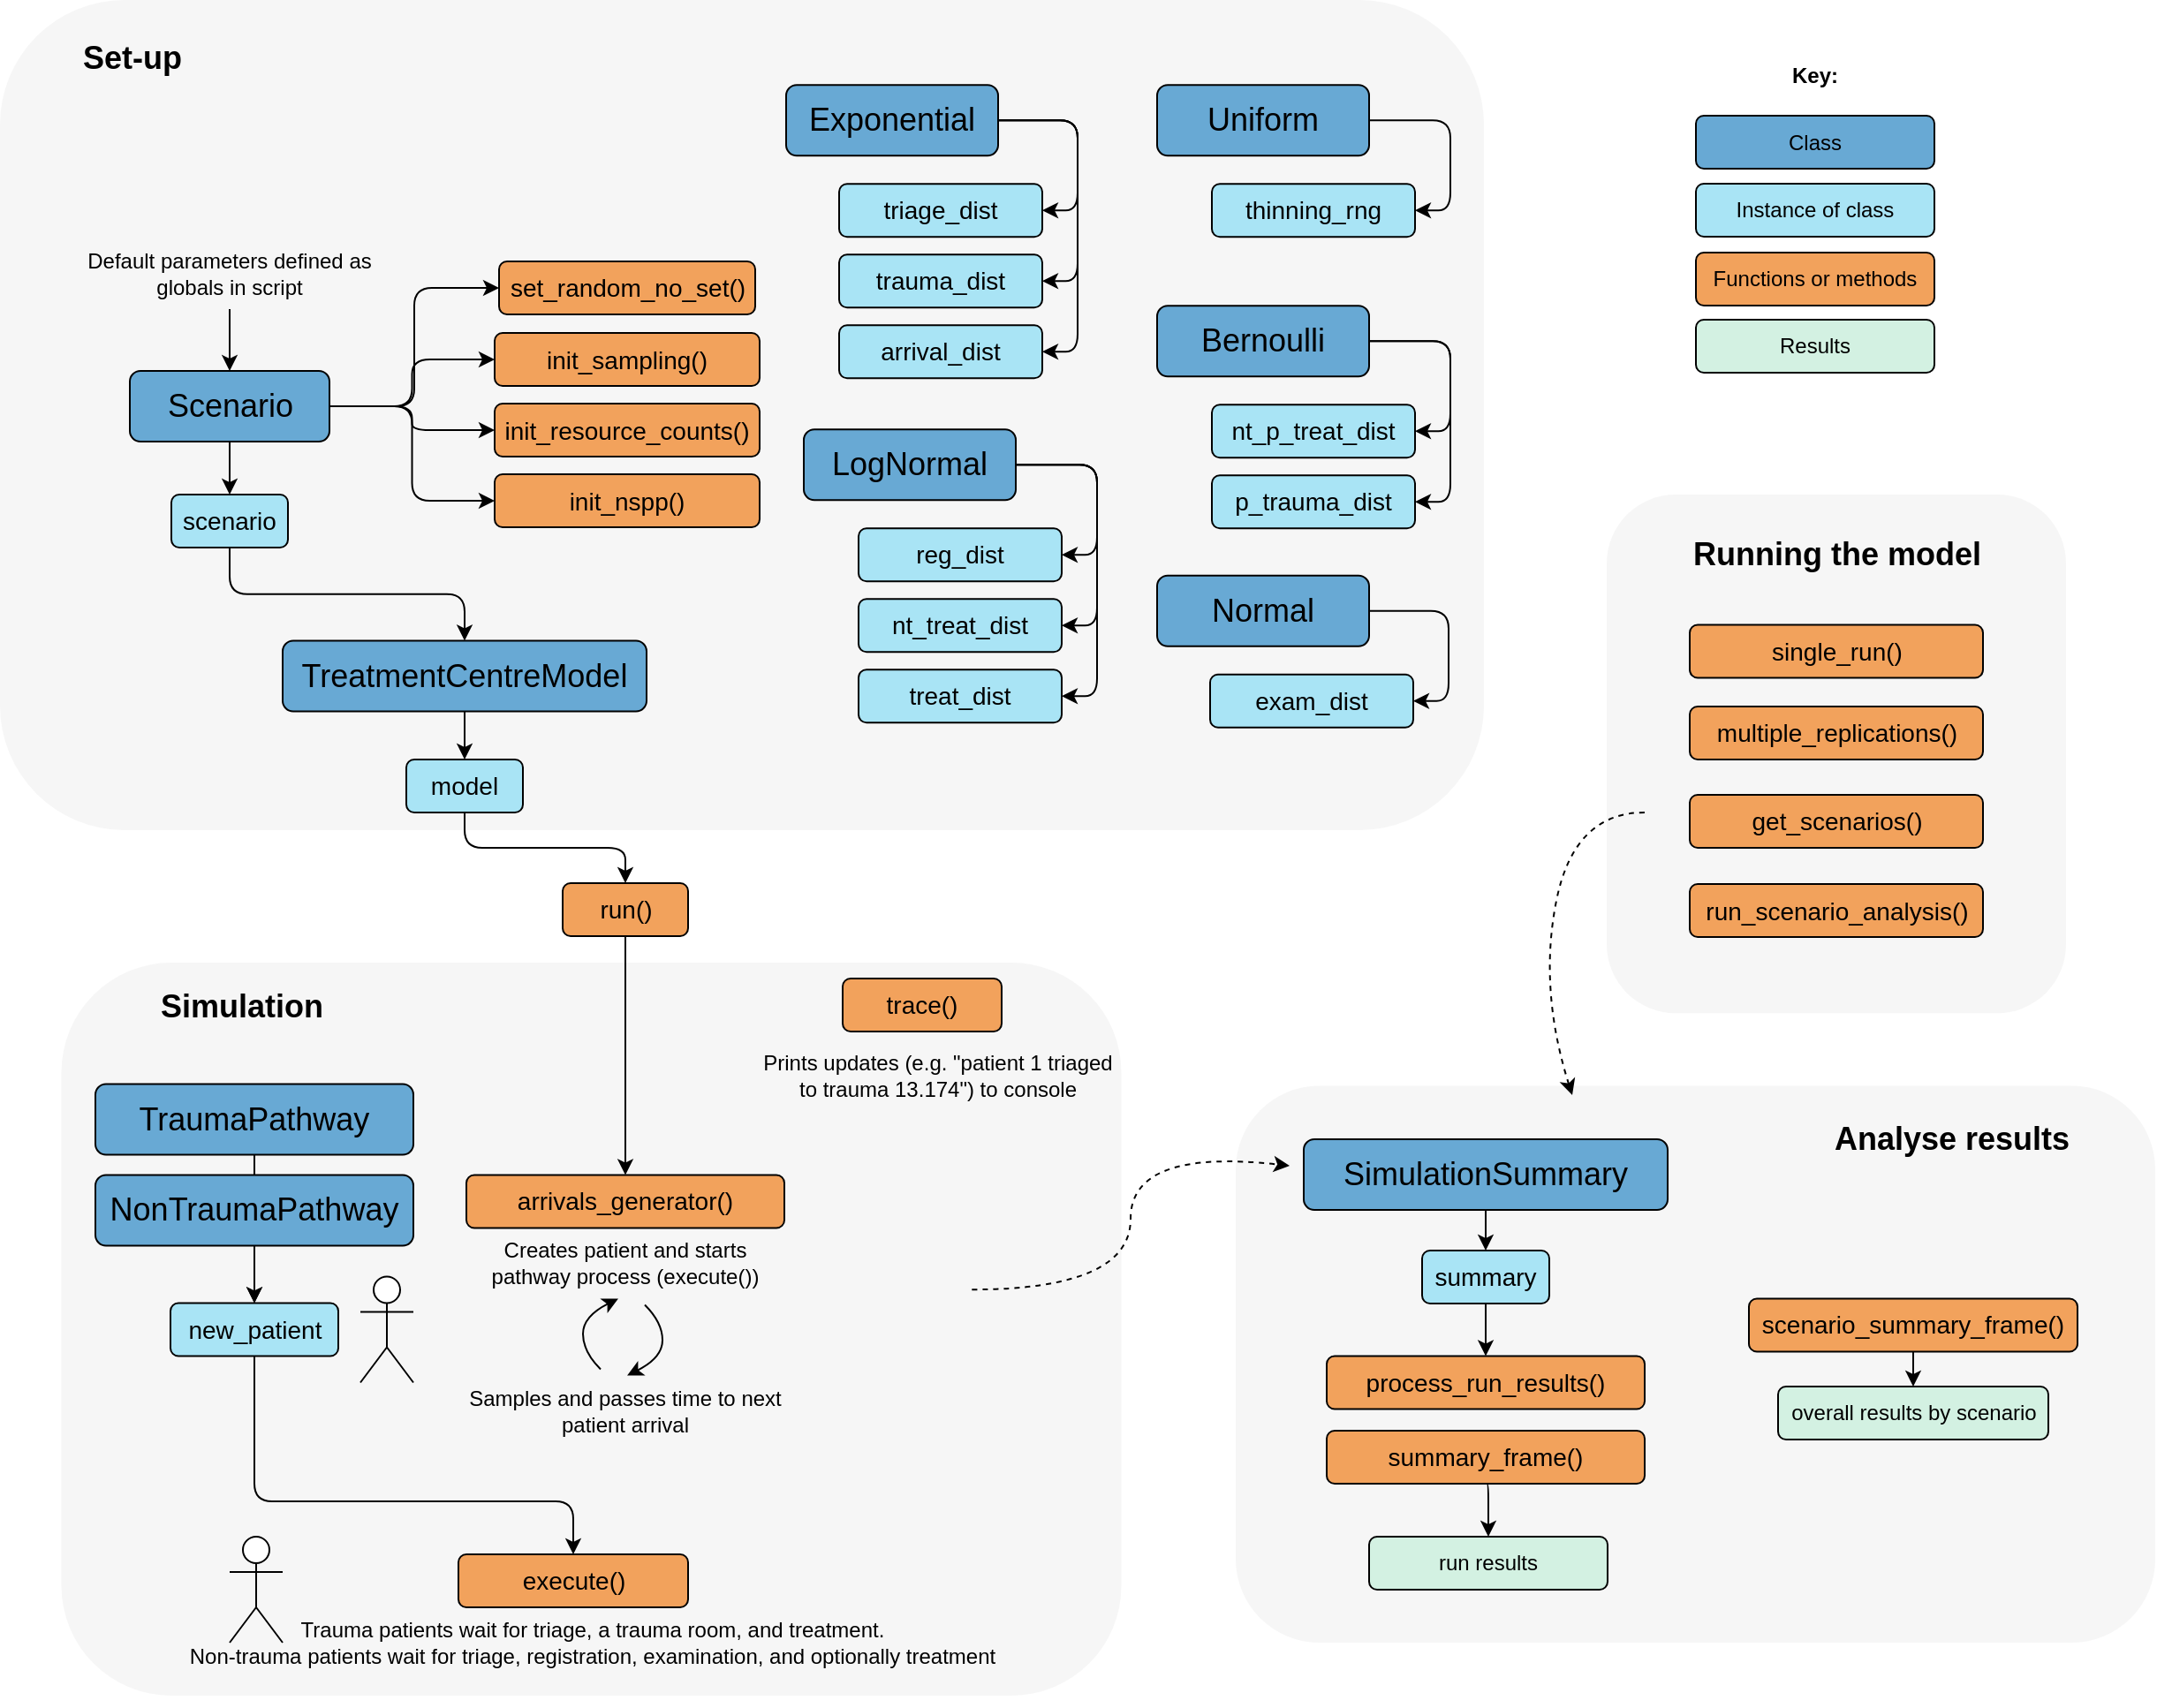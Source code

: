 <mxfile version="26.0.10">
  <diagram name="Page-1" id="ynTKS2v_TZv17swCPKiS">
    <mxGraphModel dx="1977" dy="2084" grid="1" gridSize="10" guides="1" tooltips="1" connect="1" arrows="1" fold="1" page="1" pageScale="1" pageWidth="827" pageHeight="1169" math="0" shadow="0">
      <root>
        <mxCell id="0" />
        <mxCell id="1" parent="0" />
        <mxCell id="YddtfjUMXEQ7EH6GwOLm-83" value="" style="rounded=1;whiteSpace=wrap;html=1;fillColor=#EEEEEE;strokeColor=none;opacity=50;" vertex="1" parent="1">
          <mxGeometry x="169.5" y="374.75" width="520.5" height="315.25" as="geometry" />
        </mxCell>
        <mxCell id="ltitkqDnKHNBnyyiyaz9-99" value="" style="rounded=1;whiteSpace=wrap;html=1;fillColor=#EEEEEE;strokeColor=none;opacity=50;" parent="1" vertex="1">
          <mxGeometry x="379.5" y="40" width="260" height="293.63" as="geometry" />
        </mxCell>
        <mxCell id="ltitkqDnKHNBnyyiyaz9-87" value="" style="rounded=1;whiteSpace=wrap;html=1;strokeColor=none;fillColor=#EEEEEE;fontStyle=1;opacity=50;" parent="1" vertex="1">
          <mxGeometry x="-495.25" y="305" width="600" height="415" as="geometry" />
        </mxCell>
        <mxCell id="ltitkqDnKHNBnyyiyaz9-67" value="" style="rounded=1;whiteSpace=wrap;html=1;strokeColor=none;fillColor=#EEEEEE;fontStyle=1;opacity=50;" parent="1" vertex="1">
          <mxGeometry x="-530" y="-240" width="840" height="470" as="geometry" />
        </mxCell>
        <mxCell id="ltitkqDnKHNBnyyiyaz9-64" style="edgeStyle=orthogonalEdgeStyle;rounded=1;orthogonalLoop=1;jettySize=auto;html=1;exitX=1;exitY=0.5;exitDx=0;exitDy=0;entryX=1;entryY=0.5;entryDx=0;entryDy=0;" parent="1" source="ltitkqDnKHNBnyyiyaz9-3" target="ltitkqDnKHNBnyyiyaz9-30" edge="1">
          <mxGeometry relative="1" as="geometry" />
        </mxCell>
        <mxCell id="ltitkqDnKHNBnyyiyaz9-65" style="edgeStyle=orthogonalEdgeStyle;rounded=1;orthogonalLoop=1;jettySize=auto;html=1;exitX=1;exitY=0.5;exitDx=0;exitDy=0;entryX=1;entryY=0.5;entryDx=0;entryDy=0;" parent="1" source="ltitkqDnKHNBnyyiyaz9-3" target="ltitkqDnKHNBnyyiyaz9-31" edge="1">
          <mxGeometry relative="1" as="geometry" />
        </mxCell>
        <mxCell id="YddtfjUMXEQ7EH6GwOLm-40" style="edgeStyle=orthogonalEdgeStyle;shape=connector;rounded=1;orthogonalLoop=1;jettySize=auto;html=1;exitX=1;exitY=0.5;exitDx=0;exitDy=0;entryX=1;entryY=0.5;entryDx=0;entryDy=0;strokeColor=default;align=center;verticalAlign=middle;fontFamily=Helvetica;fontSize=11;fontColor=default;labelBackgroundColor=default;endArrow=classic;" edge="1" parent="1" source="ltitkqDnKHNBnyyiyaz9-3" target="YddtfjUMXEQ7EH6GwOLm-39">
          <mxGeometry relative="1" as="geometry" />
        </mxCell>
        <mxCell id="ltitkqDnKHNBnyyiyaz9-3" value="&lt;font style=&quot;font-size: 18px;&quot;&gt;Exponential&lt;/font&gt;" style="rounded=1;whiteSpace=wrap;html=1;fillColor=#68A9D4;" parent="1" vertex="1">
          <mxGeometry x="-85" y="-191.87" width="120" height="40" as="geometry" />
        </mxCell>
        <mxCell id="YddtfjUMXEQ7EH6GwOLm-15" style="edgeStyle=orthogonalEdgeStyle;shape=connector;rounded=1;orthogonalLoop=1;jettySize=auto;html=1;exitX=0.5;exitY=1;exitDx=0;exitDy=0;entryX=0.5;entryY=0;entryDx=0;entryDy=0;strokeColor=default;align=center;verticalAlign=middle;fontFamily=Helvetica;fontSize=11;fontColor=default;labelBackgroundColor=default;endArrow=classic;" edge="1" parent="1" source="ltitkqDnKHNBnyyiyaz9-5" target="ltitkqDnKHNBnyyiyaz9-29">
          <mxGeometry relative="1" as="geometry" />
        </mxCell>
        <mxCell id="ltitkqDnKHNBnyyiyaz9-5" value="&lt;font style=&quot;font-size: 18px;&quot;&gt;TraumaPathway&lt;/font&gt;" style="rounded=1;whiteSpace=wrap;html=1;fillColor=#68A9D4;" parent="1" vertex="1">
          <mxGeometry x="-476" y="373.75" width="180" height="40" as="geometry" />
        </mxCell>
        <mxCell id="ltitkqDnKHNBnyyiyaz9-68" style="edgeStyle=orthogonalEdgeStyle;rounded=1;orthogonalLoop=1;jettySize=auto;html=1;exitX=0.5;exitY=1;exitDx=0;exitDy=0;entryX=0.5;entryY=0;entryDx=0;entryDy=0;" parent="1" source="ltitkqDnKHNBnyyiyaz9-8" target="ltitkqDnKHNBnyyiyaz9-9" edge="1">
          <mxGeometry relative="1" as="geometry">
            <mxPoint x="-400" y="227.5" as="targetPoint" />
          </mxGeometry>
        </mxCell>
        <mxCell id="ltitkqDnKHNBnyyiyaz9-8" value="&lt;font style=&quot;font-size: 14px;&quot;&gt;model&lt;/font&gt;" style="rounded=1;whiteSpace=wrap;html=1;fillColor=#A9E4F5;" parent="1" vertex="1">
          <mxGeometry x="-300" y="190" width="66" height="30" as="geometry" />
        </mxCell>
        <mxCell id="YddtfjUMXEQ7EH6GwOLm-35" style="edgeStyle=orthogonalEdgeStyle;shape=connector;rounded=1;orthogonalLoop=1;jettySize=auto;html=1;exitX=0.5;exitY=1;exitDx=0;exitDy=0;entryX=0.5;entryY=0;entryDx=0;entryDy=0;strokeColor=default;align=center;verticalAlign=middle;fontFamily=Helvetica;fontSize=11;fontColor=default;labelBackgroundColor=default;endArrow=classic;" edge="1" parent="1" source="ltitkqDnKHNBnyyiyaz9-9" target="ltitkqDnKHNBnyyiyaz9-10">
          <mxGeometry relative="1" as="geometry" />
        </mxCell>
        <mxCell id="ltitkqDnKHNBnyyiyaz9-9" value="&lt;font style=&quot;font-size: 14px;&quot;&gt;run()&lt;/font&gt;" style="rounded=1;whiteSpace=wrap;html=1;fillColor=#F2A25C;" parent="1" vertex="1">
          <mxGeometry x="-211.5" y="260" width="71" height="30" as="geometry" />
        </mxCell>
        <mxCell id="ltitkqDnKHNBnyyiyaz9-10" value="&lt;span style=&quot;font-size: 14px;&quot;&gt;arrivals_generator()&lt;/span&gt;" style="rounded=1;whiteSpace=wrap;html=1;fillColor=#F2A25C;" parent="1" vertex="1">
          <mxGeometry x="-266" y="425.25" width="180" height="30" as="geometry" />
        </mxCell>
        <mxCell id="ltitkqDnKHNBnyyiyaz9-12" value="Creates patient and starts pathway process (execute())" style="text;html=1;align=center;verticalAlign=middle;whiteSpace=wrap;rounded=1;" parent="1" vertex="1">
          <mxGeometry x="-266" y="455.25" width="180" height="40" as="geometry" />
        </mxCell>
        <mxCell id="ltitkqDnKHNBnyyiyaz9-13" value="&lt;span style=&quot;font-size: 14px;&quot;&gt;execute()&lt;/span&gt;" style="rounded=1;whiteSpace=wrap;html=1;fillColor=#F2A25C;" parent="1" vertex="1">
          <mxGeometry x="-270.5" y="640" width="130" height="30" as="geometry" />
        </mxCell>
        <mxCell id="ltitkqDnKHNBnyyiyaz9-14" value="Samples and passes time to next patient arrival" style="text;html=1;align=center;verticalAlign=middle;whiteSpace=wrap;rounded=1;" parent="1" vertex="1">
          <mxGeometry x="-266" y="538.75" width="180" height="40" as="geometry" />
        </mxCell>
        <mxCell id="ltitkqDnKHNBnyyiyaz9-17" value="" style="curved=1;endArrow=classic;html=1;rounded=1;" parent="1" edge="1">
          <mxGeometry width="50" height="50" relative="1" as="geometry">
            <mxPoint x="-190" y="535.25" as="sourcePoint" />
            <mxPoint x="-180" y="495.25" as="targetPoint" />
            <Array as="points">
              <mxPoint x="-200" y="525.25" />
              <mxPoint x="-200" y="505.25" />
            </Array>
          </mxGeometry>
        </mxCell>
        <mxCell id="ltitkqDnKHNBnyyiyaz9-18" value="&lt;div&gt;&lt;br&gt;&lt;/div&gt;&lt;div&gt;&lt;br&gt;&lt;/div&gt;" style="shape=umlActor;verticalLabelPosition=bottom;verticalAlign=top;html=1;outlineConnect=0;rounded=1;" parent="1" vertex="1">
          <mxGeometry x="-326" y="482.75" width="30" height="60" as="geometry" />
        </mxCell>
        <mxCell id="ltitkqDnKHNBnyyiyaz9-21" value="&lt;div&gt;&lt;br&gt;&lt;/div&gt;&lt;div&gt;&lt;br&gt;&lt;/div&gt;" style="shape=umlActor;verticalLabelPosition=bottom;verticalAlign=top;html=1;outlineConnect=0;rounded=1;" parent="1" vertex="1">
          <mxGeometry x="-400" y="630" width="30" height="60" as="geometry" />
        </mxCell>
        <mxCell id="ltitkqDnKHNBnyyiyaz9-22" value="&lt;div&gt;Trauma patients wait for triage, a trauma room, and treatment.&lt;/div&gt;Non-trauma patients wait for triage, registration, examination, and optionally treatment" style="text;html=1;align=center;verticalAlign=middle;whiteSpace=wrap;rounded=1;" parent="1" vertex="1">
          <mxGeometry x="-435.5" y="670" width="480.5" height="40" as="geometry" />
        </mxCell>
        <mxCell id="YddtfjUMXEQ7EH6GwOLm-19" style="edgeStyle=orthogonalEdgeStyle;shape=connector;rounded=1;orthogonalLoop=1;jettySize=auto;html=1;exitX=0.5;exitY=1;exitDx=0;exitDy=0;entryX=0.5;entryY=0;entryDx=0;entryDy=0;strokeColor=default;align=center;verticalAlign=middle;fontFamily=Helvetica;fontSize=11;fontColor=default;labelBackgroundColor=default;endArrow=classic;" edge="1" parent="1" source="ltitkqDnKHNBnyyiyaz9-29" target="ltitkqDnKHNBnyyiyaz9-13">
          <mxGeometry relative="1" as="geometry">
            <Array as="points">
              <mxPoint x="-386" y="610" />
              <mxPoint x="-205" y="610" />
            </Array>
          </mxGeometry>
        </mxCell>
        <mxCell id="ltitkqDnKHNBnyyiyaz9-29" value="&lt;font style=&quot;font-size: 14px;&quot;&gt;new_patient&lt;/font&gt;" style="rounded=1;whiteSpace=wrap;html=1;fillColor=#A9E4F5;" parent="1" vertex="1">
          <mxGeometry x="-433.5" y="497.75" width="95" height="30" as="geometry" />
        </mxCell>
        <mxCell id="ltitkqDnKHNBnyyiyaz9-30" value="&lt;font style=&quot;font-size: 14px;&quot;&gt;triage_dist&lt;/font&gt;" style="rounded=1;whiteSpace=wrap;html=1;fillColor=#A9E4F5;" parent="1" vertex="1">
          <mxGeometry x="-55" y="-135.87" width="115" height="30" as="geometry" />
        </mxCell>
        <mxCell id="ltitkqDnKHNBnyyiyaz9-31" value="&lt;font style=&quot;font-size: 14px;&quot;&gt;trauma_dist&lt;/font&gt;" style="rounded=1;whiteSpace=wrap;html=1;fillColor=#A9E4F5;" parent="1" vertex="1">
          <mxGeometry x="-55" y="-95.87" width="115" height="30" as="geometry" />
        </mxCell>
        <mxCell id="ltitkqDnKHNBnyyiyaz9-41" value="Key:" style="text;html=1;align=center;verticalAlign=middle;whiteSpace=wrap;rounded=1;fontStyle=1;" parent="1" vertex="1">
          <mxGeometry x="475" y="-210" width="45" height="25" as="geometry" />
        </mxCell>
        <mxCell id="ltitkqDnKHNBnyyiyaz9-42" value="Results" style="rounded=1;whiteSpace=wrap;html=1;fillColor=#D3F1E2;" parent="1" vertex="1">
          <mxGeometry x="430" y="-59" width="135" height="30" as="geometry" />
        </mxCell>
        <mxCell id="ltitkqDnKHNBnyyiyaz9-43" value="Functions or methods" style="rounded=1;whiteSpace=wrap;html=1;fillColor=#F2A25C;" parent="1" vertex="1">
          <mxGeometry x="430" y="-97" width="135" height="30" as="geometry" />
        </mxCell>
        <mxCell id="ltitkqDnKHNBnyyiyaz9-44" value="Instance of class" style="rounded=1;whiteSpace=wrap;html=1;fillColor=#A9E4F5;" parent="1" vertex="1">
          <mxGeometry x="430" y="-136" width="135" height="30" as="geometry" />
        </mxCell>
        <mxCell id="ltitkqDnKHNBnyyiyaz9-45" value="Class" style="rounded=1;whiteSpace=wrap;html=1;fillColor=#68A9D4;" parent="1" vertex="1">
          <mxGeometry x="430" y="-174.5" width="135" height="30" as="geometry" />
        </mxCell>
        <mxCell id="ltitkqDnKHNBnyyiyaz9-72" value="" style="curved=1;endArrow=classic;html=1;rounded=1;" parent="1" edge="1">
          <mxGeometry width="50" height="50" relative="1" as="geometry">
            <mxPoint x="-165" y="498.75" as="sourcePoint" />
            <mxPoint x="-175" y="538.75" as="targetPoint" />
            <Array as="points">
              <mxPoint x="-155" y="508.75" />
              <mxPoint x="-155" y="528.75" />
            </Array>
          </mxGeometry>
        </mxCell>
        <mxCell id="ltitkqDnKHNBnyyiyaz9-82" value="" style="curved=1;endArrow=classic;html=1;rounded=1;dashed=1;exitX=0.859;exitY=0.446;exitDx=0;exitDy=0;exitPerimeter=0;" parent="1" edge="1" source="ltitkqDnKHNBnyyiyaz9-87">
          <mxGeometry width="50" height="50" relative="1" as="geometry">
            <mxPoint x="225" y="482.75" as="sourcePoint" />
            <mxPoint x="200" y="420" as="targetPoint" />
            <Array as="points">
              <mxPoint x="110" y="490" />
              <mxPoint x="110" y="410" />
            </Array>
          </mxGeometry>
        </mxCell>
        <mxCell id="ltitkqDnKHNBnyyiyaz9-100" value="&lt;font style=&quot;font-size: 18px;&quot;&gt;Running the model&lt;/font&gt;" style="text;html=1;align=center;verticalAlign=middle;whiteSpace=wrap;rounded=1;fontStyle=1;" parent="1" vertex="1">
          <mxGeometry x="414.5" y="58.13" width="190" height="31" as="geometry" />
        </mxCell>
        <mxCell id="YddtfjUMXEQ7EH6GwOLm-66" style="edgeStyle=orthogonalEdgeStyle;shape=connector;rounded=1;orthogonalLoop=1;jettySize=auto;html=1;exitX=1;exitY=0.5;exitDx=0;exitDy=0;entryX=0;entryY=0.5;entryDx=0;entryDy=0;strokeColor=default;align=center;verticalAlign=middle;fontFamily=Helvetica;fontSize=11;fontColor=default;labelBackgroundColor=default;endArrow=classic;" edge="1" parent="1" source="vqxNZKrtE7Uk3ozEDKWz-3" target="YddtfjUMXEQ7EH6GwOLm-5">
          <mxGeometry relative="1" as="geometry" />
        </mxCell>
        <mxCell id="YddtfjUMXEQ7EH6GwOLm-67" style="edgeStyle=orthogonalEdgeStyle;shape=connector;rounded=1;orthogonalLoop=1;jettySize=auto;html=1;exitX=1;exitY=0.5;exitDx=0;exitDy=0;strokeColor=default;align=center;verticalAlign=middle;fontFamily=Helvetica;fontSize=11;fontColor=default;labelBackgroundColor=default;endArrow=classic;" edge="1" parent="1" source="vqxNZKrtE7Uk3ozEDKWz-3" target="YddtfjUMXEQ7EH6GwOLm-7">
          <mxGeometry relative="1" as="geometry" />
        </mxCell>
        <mxCell id="YddtfjUMXEQ7EH6GwOLm-68" style="edgeStyle=orthogonalEdgeStyle;shape=connector;rounded=1;orthogonalLoop=1;jettySize=auto;html=1;exitX=1;exitY=0.5;exitDx=0;exitDy=0;entryX=0;entryY=0.5;entryDx=0;entryDy=0;strokeColor=default;align=center;verticalAlign=middle;fontFamily=Helvetica;fontSize=11;fontColor=default;labelBackgroundColor=default;endArrow=classic;" edge="1" parent="1" source="vqxNZKrtE7Uk3ozEDKWz-3" target="YddtfjUMXEQ7EH6GwOLm-6">
          <mxGeometry relative="1" as="geometry" />
        </mxCell>
        <mxCell id="YddtfjUMXEQ7EH6GwOLm-69" style="edgeStyle=orthogonalEdgeStyle;shape=connector;rounded=1;orthogonalLoop=1;jettySize=auto;html=1;exitX=1;exitY=0.5;exitDx=0;exitDy=0;entryX=0;entryY=0.5;entryDx=0;entryDy=0;strokeColor=default;align=center;verticalAlign=middle;fontFamily=Helvetica;fontSize=11;fontColor=default;labelBackgroundColor=default;endArrow=classic;" edge="1" parent="1" source="vqxNZKrtE7Uk3ozEDKWz-3" target="YddtfjUMXEQ7EH6GwOLm-8">
          <mxGeometry relative="1" as="geometry" />
        </mxCell>
        <mxCell id="YddtfjUMXEQ7EH6GwOLm-75" style="edgeStyle=orthogonalEdgeStyle;shape=connector;rounded=1;orthogonalLoop=1;jettySize=auto;html=1;exitX=0.5;exitY=1;exitDx=0;exitDy=0;entryX=0.5;entryY=0;entryDx=0;entryDy=0;strokeColor=default;align=center;verticalAlign=middle;fontFamily=Helvetica;fontSize=11;fontColor=default;labelBackgroundColor=default;endArrow=classic;" edge="1" parent="1" source="vqxNZKrtE7Uk3ozEDKWz-3" target="YddtfjUMXEQ7EH6GwOLm-74">
          <mxGeometry relative="1" as="geometry" />
        </mxCell>
        <mxCell id="vqxNZKrtE7Uk3ozEDKWz-3" value="&lt;font style=&quot;font-size: 18px;&quot;&gt;Scenario&lt;/font&gt;" style="rounded=1;whiteSpace=wrap;html=1;fillColor=#68A9D4;" parent="1" vertex="1">
          <mxGeometry x="-456.5" y="-30" width="113" height="40" as="geometry" />
        </mxCell>
        <mxCell id="vqxNZKrtE7Uk3ozEDKWz-11" value="Prints updates&amp;nbsp;&lt;span style=&quot;background-color: transparent; color: light-dark(rgb(0, 0, 0), rgb(255, 255, 255));&quot;&gt;(e.g. &quot;patient 1 triaged to trauma 13.174&quot;) to console&lt;/span&gt;" style="text;html=1;align=center;verticalAlign=middle;whiteSpace=wrap;rounded=1;" parent="1" vertex="1">
          <mxGeometry x="-102.5" y="349" width="205.5" height="40" as="geometry" />
        </mxCell>
        <mxCell id="vqxNZKrtE7Uk3ozEDKWz-13" value="&lt;font style=&quot;font-size: 18px;&quot;&gt;Set-up&lt;/font&gt;" style="text;html=1;align=center;verticalAlign=middle;whiteSpace=wrap;rounded=1;fontStyle=1;" parent="1" vertex="1">
          <mxGeometry x="-500" y="-222.87" width="90" height="31" as="geometry" />
        </mxCell>
        <mxCell id="vqxNZKrtE7Uk3ozEDKWz-14" value="&lt;font style=&quot;font-size: 18px;&quot;&gt;Simulation&lt;/font&gt;" style="text;html=1;align=center;verticalAlign=middle;whiteSpace=wrap;rounded=1;fontStyle=1;" parent="1" vertex="1">
          <mxGeometry x="-448.5" y="314" width="110" height="31" as="geometry" />
        </mxCell>
        <mxCell id="YddtfjUMXEQ7EH6GwOLm-4" style="edgeStyle=orthogonalEdgeStyle;shape=connector;rounded=1;orthogonalLoop=1;jettySize=auto;html=1;exitX=0.5;exitY=1;exitDx=0;exitDy=0;strokeColor=default;align=center;verticalAlign=middle;fontFamily=Helvetica;fontSize=11;fontColor=default;labelBackgroundColor=default;endArrow=classic;" edge="1" parent="1" source="YddtfjUMXEQ7EH6GwOLm-1" target="vqxNZKrtE7Uk3ozEDKWz-3">
          <mxGeometry relative="1" as="geometry" />
        </mxCell>
        <mxCell id="YddtfjUMXEQ7EH6GwOLm-1" value="Default parameters defined as globals in script" style="text;html=1;align=center;verticalAlign=middle;whiteSpace=wrap;rounded=1;" vertex="1" parent="1">
          <mxGeometry x="-500" y="-105" width="200" height="40" as="geometry" />
        </mxCell>
        <mxCell id="YddtfjUMXEQ7EH6GwOLm-2" value="&lt;font style=&quot;font-size: 14px;&quot;&gt;trace()&lt;/font&gt;" style="rounded=1;whiteSpace=wrap;html=1;fillColor=#F2A25C;" vertex="1" parent="1">
          <mxGeometry x="-53" y="314" width="90" height="30" as="geometry" />
        </mxCell>
        <mxCell id="YddtfjUMXEQ7EH6GwOLm-5" value="&lt;span style=&quot;font-size: 14px;&quot;&gt;set_random_no_set()&lt;/span&gt;" style="rounded=1;whiteSpace=wrap;html=1;fillColor=#F2A25C;" vertex="1" parent="1">
          <mxGeometry x="-247.5" y="-92" width="145" height="30" as="geometry" />
        </mxCell>
        <mxCell id="YddtfjUMXEQ7EH6GwOLm-6" value="&lt;span style=&quot;font-size: 14px;&quot;&gt;init_resource_counts()&lt;/span&gt;" style="rounded=1;whiteSpace=wrap;html=1;fillColor=#F2A25C;" vertex="1" parent="1">
          <mxGeometry x="-250" y="-11.5" width="150" height="30" as="geometry" />
        </mxCell>
        <mxCell id="YddtfjUMXEQ7EH6GwOLm-7" value="&lt;span style=&quot;font-size: 14px;&quot;&gt;init_sampling()&lt;/span&gt;" style="rounded=1;whiteSpace=wrap;html=1;fillColor=#F2A25C;" vertex="1" parent="1">
          <mxGeometry x="-250" y="-51.5" width="150" height="30" as="geometry" />
        </mxCell>
        <mxCell id="YddtfjUMXEQ7EH6GwOLm-8" value="&lt;span style=&quot;font-size: 14px;&quot;&gt;init_nspp()&lt;/span&gt;" style="rounded=1;whiteSpace=wrap;html=1;fillColor=#F2A25C;" vertex="1" parent="1">
          <mxGeometry x="-250" y="28.5" width="150" height="30" as="geometry" />
        </mxCell>
        <mxCell id="YddtfjUMXEQ7EH6GwOLm-13" style="edgeStyle=orthogonalEdgeStyle;shape=connector;rounded=1;orthogonalLoop=1;jettySize=auto;html=1;exitX=0.5;exitY=1;exitDx=0;exitDy=0;strokeColor=default;align=center;verticalAlign=middle;fontFamily=Helvetica;fontSize=11;fontColor=default;labelBackgroundColor=default;endArrow=classic;" edge="1" parent="1" source="YddtfjUMXEQ7EH6GwOLm-10" target="ltitkqDnKHNBnyyiyaz9-29">
          <mxGeometry relative="1" as="geometry" />
        </mxCell>
        <mxCell id="YddtfjUMXEQ7EH6GwOLm-10" value="&lt;font style=&quot;font-size: 18px;&quot;&gt;NonTraumaPathway&lt;/font&gt;" style="rounded=1;whiteSpace=wrap;html=1;fillColor=#68A9D4;" vertex="1" parent="1">
          <mxGeometry x="-476" y="425.25" width="180" height="40" as="geometry" />
        </mxCell>
        <mxCell id="YddtfjUMXEQ7EH6GwOLm-27" style="edgeStyle=orthogonalEdgeStyle;shape=connector;rounded=1;orthogonalLoop=1;jettySize=auto;html=1;exitX=0.5;exitY=1;exitDx=0;exitDy=0;entryX=0.5;entryY=0;entryDx=0;entryDy=0;strokeColor=default;align=center;verticalAlign=middle;fontFamily=Helvetica;fontSize=11;fontColor=default;labelBackgroundColor=default;endArrow=classic;" edge="1" parent="1" source="YddtfjUMXEQ7EH6GwOLm-26" target="ltitkqDnKHNBnyyiyaz9-8">
          <mxGeometry relative="1" as="geometry" />
        </mxCell>
        <mxCell id="YddtfjUMXEQ7EH6GwOLm-26" value="&lt;font style=&quot;font-size: 18px;&quot;&gt;TreatmentCentreModel&lt;/font&gt;" style="rounded=1;whiteSpace=wrap;html=1;fillColor=#68A9D4;" vertex="1" parent="1">
          <mxGeometry x="-370" y="122.75" width="206" height="40" as="geometry" />
        </mxCell>
        <mxCell id="YddtfjUMXEQ7EH6GwOLm-72" style="edgeStyle=orthogonalEdgeStyle;shape=connector;rounded=1;orthogonalLoop=1;jettySize=auto;html=1;exitX=0.5;exitY=1;exitDx=0;exitDy=0;entryX=0.5;entryY=0;entryDx=0;entryDy=0;strokeColor=default;align=center;verticalAlign=middle;fontFamily=Helvetica;fontSize=11;fontColor=default;labelBackgroundColor=default;endArrow=classic;" edge="1" parent="1" source="YddtfjUMXEQ7EH6GwOLm-28" target="YddtfjUMXEQ7EH6GwOLm-71">
          <mxGeometry relative="1" as="geometry" />
        </mxCell>
        <mxCell id="YddtfjUMXEQ7EH6GwOLm-28" value="&lt;font style=&quot;font-size: 18px;&quot;&gt;SimulationSummary&lt;/font&gt;" style="rounded=1;whiteSpace=wrap;html=1;fillColor=#68A9D4;" vertex="1" parent="1">
          <mxGeometry x="208" y="405" width="206" height="40" as="geometry" />
        </mxCell>
        <mxCell id="YddtfjUMXEQ7EH6GwOLm-29" value="&lt;span style=&quot;font-size: 14px;&quot;&gt;process_run_results()&lt;/span&gt;" style="rounded=1;whiteSpace=wrap;html=1;fillColor=#F2A25C;" vertex="1" parent="1">
          <mxGeometry x="221" y="527.75" width="180" height="30" as="geometry" />
        </mxCell>
        <mxCell id="YddtfjUMXEQ7EH6GwOLm-30" value="&lt;span style=&quot;font-size: 14px;&quot;&gt;single_run()&lt;/span&gt;" style="rounded=1;whiteSpace=wrap;html=1;fillColor=#F2A25C;" vertex="1" parent="1">
          <mxGeometry x="426.5" y="113.75" width="166" height="30" as="geometry" />
        </mxCell>
        <mxCell id="YddtfjUMXEQ7EH6GwOLm-31" value="&lt;span style=&quot;font-size: 14px;&quot;&gt;multiple_replications()&lt;/span&gt;" style="rounded=1;whiteSpace=wrap;html=1;fillColor=#F2A25C;" vertex="1" parent="1">
          <mxGeometry x="426.5" y="160" width="166" height="30" as="geometry" />
        </mxCell>
        <mxCell id="YddtfjUMXEQ7EH6GwOLm-32" value="&lt;span style=&quot;font-size: 14px;&quot;&gt;get_scenarios()&lt;/span&gt;" style="rounded=1;whiteSpace=wrap;html=1;fillColor=#F2A25C;" vertex="1" parent="1">
          <mxGeometry x="426.5" y="210" width="166" height="30" as="geometry" />
        </mxCell>
        <mxCell id="YddtfjUMXEQ7EH6GwOLm-33" value="&lt;span style=&quot;font-size: 14px;&quot;&gt;run_scenario_analysis()&lt;/span&gt;" style="rounded=1;whiteSpace=wrap;html=1;fillColor=#F2A25C;" vertex="1" parent="1">
          <mxGeometry x="426.5" y="260.51" width="166" height="30" as="geometry" />
        </mxCell>
        <mxCell id="YddtfjUMXEQ7EH6GwOLm-82" style="edgeStyle=orthogonalEdgeStyle;shape=connector;rounded=1;orthogonalLoop=1;jettySize=auto;html=1;exitX=0.5;exitY=1;exitDx=0;exitDy=0;entryX=0.5;entryY=0;entryDx=0;entryDy=0;strokeColor=default;align=center;verticalAlign=middle;fontFamily=Helvetica;fontSize=11;fontColor=default;labelBackgroundColor=default;endArrow=classic;" edge="1" parent="1" source="YddtfjUMXEQ7EH6GwOLm-34" target="YddtfjUMXEQ7EH6GwOLm-81">
          <mxGeometry relative="1" as="geometry" />
        </mxCell>
        <mxCell id="YddtfjUMXEQ7EH6GwOLm-34" value="&lt;span style=&quot;font-size: 14px;&quot;&gt;scenario_summary_frame()&lt;/span&gt;" style="rounded=1;whiteSpace=wrap;html=1;fillColor=#F2A25C;" vertex="1" parent="1">
          <mxGeometry x="460" y="495.25" width="186" height="30" as="geometry" />
        </mxCell>
        <mxCell id="YddtfjUMXEQ7EH6GwOLm-39" value="&lt;font style=&quot;font-size: 14px;&quot;&gt;arrival_dist&lt;/font&gt;" style="rounded=1;whiteSpace=wrap;html=1;fillColor=#A9E4F5;" vertex="1" parent="1">
          <mxGeometry x="-55" y="-55.87" width="115" height="30" as="geometry" />
        </mxCell>
        <mxCell id="YddtfjUMXEQ7EH6GwOLm-44" style="edgeStyle=orthogonalEdgeStyle;shape=connector;rounded=1;orthogonalLoop=1;jettySize=auto;html=1;exitX=1;exitY=0.5;exitDx=0;exitDy=0;entryX=1;entryY=0.5;entryDx=0;entryDy=0;strokeColor=default;align=center;verticalAlign=middle;fontFamily=Helvetica;fontSize=11;fontColor=default;labelBackgroundColor=default;endArrow=classic;" edge="1" parent="1" source="YddtfjUMXEQ7EH6GwOLm-42" target="YddtfjUMXEQ7EH6GwOLm-43">
          <mxGeometry relative="1" as="geometry" />
        </mxCell>
        <mxCell id="YddtfjUMXEQ7EH6GwOLm-42" value="&lt;font style=&quot;font-size: 18px;&quot;&gt;Uniform&lt;/font&gt;" style="rounded=1;whiteSpace=wrap;html=1;fillColor=#68A9D4;" vertex="1" parent="1">
          <mxGeometry x="125" y="-191.87" width="120" height="40" as="geometry" />
        </mxCell>
        <mxCell id="YddtfjUMXEQ7EH6GwOLm-43" value="&lt;font style=&quot;font-size: 14px;&quot;&gt;thinning_rng&lt;/font&gt;" style="rounded=1;whiteSpace=wrap;html=1;fillColor=#A9E4F5;" vertex="1" parent="1">
          <mxGeometry x="156" y="-135.87" width="115" height="30" as="geometry" />
        </mxCell>
        <mxCell id="YddtfjUMXEQ7EH6GwOLm-50" style="edgeStyle=orthogonalEdgeStyle;rounded=1;orthogonalLoop=1;jettySize=auto;html=1;exitX=1;exitY=0.5;exitDx=0;exitDy=0;entryX=1;entryY=0.5;entryDx=0;entryDy=0;" edge="1" parent="1" source="YddtfjUMXEQ7EH6GwOLm-52" target="YddtfjUMXEQ7EH6GwOLm-53">
          <mxGeometry relative="1" as="geometry" />
        </mxCell>
        <mxCell id="YddtfjUMXEQ7EH6GwOLm-51" style="edgeStyle=orthogonalEdgeStyle;rounded=1;orthogonalLoop=1;jettySize=auto;html=1;exitX=1;exitY=0.5;exitDx=0;exitDy=0;entryX=1;entryY=0.5;entryDx=0;entryDy=0;" edge="1" parent="1" source="YddtfjUMXEQ7EH6GwOLm-52" target="YddtfjUMXEQ7EH6GwOLm-54">
          <mxGeometry relative="1" as="geometry" />
        </mxCell>
        <mxCell id="YddtfjUMXEQ7EH6GwOLm-52" value="&lt;font style=&quot;font-size: 18px;&quot;&gt;Bernoulli&lt;/font&gt;" style="rounded=1;whiteSpace=wrap;html=1;fillColor=#68A9D4;" vertex="1" parent="1">
          <mxGeometry x="125" y="-66.87" width="120" height="40" as="geometry" />
        </mxCell>
        <mxCell id="YddtfjUMXEQ7EH6GwOLm-53" value="&lt;font style=&quot;font-size: 14px;&quot;&gt;nt_p_treat_dist&lt;/font&gt;" style="rounded=1;whiteSpace=wrap;html=1;fillColor=#A9E4F5;" vertex="1" parent="1">
          <mxGeometry x="156" y="-10.87" width="115" height="30" as="geometry" />
        </mxCell>
        <mxCell id="YddtfjUMXEQ7EH6GwOLm-54" value="&lt;span style=&quot;font-size: 14px;&quot;&gt;p_trauma_dist&lt;/span&gt;" style="rounded=1;whiteSpace=wrap;html=1;fillColor=#A9E4F5;" vertex="1" parent="1">
          <mxGeometry x="156" y="29.13" width="115" height="30" as="geometry" />
        </mxCell>
        <mxCell id="YddtfjUMXEQ7EH6GwOLm-55" style="edgeStyle=orthogonalEdgeStyle;shape=connector;rounded=1;orthogonalLoop=1;jettySize=auto;html=1;exitX=1;exitY=0.5;exitDx=0;exitDy=0;entryX=1;entryY=0.5;entryDx=0;entryDy=0;strokeColor=default;align=center;verticalAlign=middle;fontFamily=Helvetica;fontSize=11;fontColor=default;labelBackgroundColor=default;endArrow=classic;" edge="1" parent="1" source="YddtfjUMXEQ7EH6GwOLm-56" target="YddtfjUMXEQ7EH6GwOLm-57">
          <mxGeometry relative="1" as="geometry" />
        </mxCell>
        <mxCell id="YddtfjUMXEQ7EH6GwOLm-56" value="&lt;font style=&quot;font-size: 18px;&quot;&gt;Normal&lt;/font&gt;" style="rounded=1;whiteSpace=wrap;html=1;fillColor=#68A9D4;" vertex="1" parent="1">
          <mxGeometry x="125" y="85.88" width="120" height="40" as="geometry" />
        </mxCell>
        <mxCell id="YddtfjUMXEQ7EH6GwOLm-57" value="&lt;font style=&quot;font-size: 14px;&quot;&gt;exam_dist&lt;/font&gt;" style="rounded=1;whiteSpace=wrap;html=1;fillColor=#A9E4F5;" vertex="1" parent="1">
          <mxGeometry x="155" y="141.88" width="115" height="30" as="geometry" />
        </mxCell>
        <mxCell id="YddtfjUMXEQ7EH6GwOLm-58" style="edgeStyle=orthogonalEdgeStyle;rounded=1;orthogonalLoop=1;jettySize=auto;html=1;exitX=1;exitY=0.5;exitDx=0;exitDy=0;entryX=1;entryY=0.5;entryDx=0;entryDy=0;" edge="1" parent="1" source="YddtfjUMXEQ7EH6GwOLm-61" target="YddtfjUMXEQ7EH6GwOLm-62">
          <mxGeometry relative="1" as="geometry" />
        </mxCell>
        <mxCell id="YddtfjUMXEQ7EH6GwOLm-59" style="edgeStyle=orthogonalEdgeStyle;rounded=1;orthogonalLoop=1;jettySize=auto;html=1;exitX=1;exitY=0.5;exitDx=0;exitDy=0;entryX=1;entryY=0.5;entryDx=0;entryDy=0;" edge="1" parent="1" source="YddtfjUMXEQ7EH6GwOLm-61" target="YddtfjUMXEQ7EH6GwOLm-63">
          <mxGeometry relative="1" as="geometry" />
        </mxCell>
        <mxCell id="YddtfjUMXEQ7EH6GwOLm-60" style="edgeStyle=orthogonalEdgeStyle;shape=connector;rounded=1;orthogonalLoop=1;jettySize=auto;html=1;exitX=1;exitY=0.5;exitDx=0;exitDy=0;entryX=1;entryY=0.5;entryDx=0;entryDy=0;strokeColor=default;align=center;verticalAlign=middle;fontFamily=Helvetica;fontSize=11;fontColor=default;labelBackgroundColor=default;endArrow=classic;" edge="1" parent="1" source="YddtfjUMXEQ7EH6GwOLm-61" target="YddtfjUMXEQ7EH6GwOLm-64">
          <mxGeometry relative="1" as="geometry" />
        </mxCell>
        <mxCell id="YddtfjUMXEQ7EH6GwOLm-61" value="&lt;font style=&quot;font-size: 18px;&quot;&gt;LogNormal&lt;/font&gt;" style="rounded=1;whiteSpace=wrap;html=1;fillColor=#68A9D4;" vertex="1" parent="1">
          <mxGeometry x="-75" y="3.13" width="120" height="40" as="geometry" />
        </mxCell>
        <mxCell id="YddtfjUMXEQ7EH6GwOLm-62" value="&lt;font style=&quot;font-size: 14px;&quot;&gt;reg_dist&lt;/font&gt;" style="rounded=1;whiteSpace=wrap;html=1;fillColor=#A9E4F5;" vertex="1" parent="1">
          <mxGeometry x="-44" y="59.13" width="115" height="30" as="geometry" />
        </mxCell>
        <mxCell id="YddtfjUMXEQ7EH6GwOLm-63" value="&lt;font style=&quot;font-size: 14px;&quot;&gt;nt_treat_dist&lt;/font&gt;" style="rounded=1;whiteSpace=wrap;html=1;fillColor=#A9E4F5;" vertex="1" parent="1">
          <mxGeometry x="-44" y="99.13" width="115" height="30" as="geometry" />
        </mxCell>
        <mxCell id="YddtfjUMXEQ7EH6GwOLm-64" value="&lt;font style=&quot;font-size: 14px;&quot;&gt;treat_dist&lt;/font&gt;" style="rounded=1;whiteSpace=wrap;html=1;fillColor=#A9E4F5;" vertex="1" parent="1">
          <mxGeometry x="-44" y="139.13" width="115" height="30" as="geometry" />
        </mxCell>
        <mxCell id="YddtfjUMXEQ7EH6GwOLm-73" style="edgeStyle=orthogonalEdgeStyle;shape=connector;rounded=1;orthogonalLoop=1;jettySize=auto;html=1;exitX=0.5;exitY=1;exitDx=0;exitDy=0;entryX=0.5;entryY=0;entryDx=0;entryDy=0;strokeColor=default;align=center;verticalAlign=middle;fontFamily=Helvetica;fontSize=11;fontColor=default;labelBackgroundColor=default;endArrow=classic;" edge="1" parent="1" source="YddtfjUMXEQ7EH6GwOLm-71" target="YddtfjUMXEQ7EH6GwOLm-29">
          <mxGeometry relative="1" as="geometry" />
        </mxCell>
        <mxCell id="YddtfjUMXEQ7EH6GwOLm-71" value="&lt;font style=&quot;font-size: 14px;&quot;&gt;summary&lt;/font&gt;" style="rounded=1;whiteSpace=wrap;html=1;fillColor=#A9E4F5;" vertex="1" parent="1">
          <mxGeometry x="275" y="468" width="72" height="30" as="geometry" />
        </mxCell>
        <mxCell id="YddtfjUMXEQ7EH6GwOLm-76" style="edgeStyle=orthogonalEdgeStyle;shape=connector;rounded=1;orthogonalLoop=1;jettySize=auto;html=1;exitX=0.5;exitY=1;exitDx=0;exitDy=0;entryX=0.5;entryY=0;entryDx=0;entryDy=0;strokeColor=default;align=center;verticalAlign=middle;fontFamily=Helvetica;fontSize=11;fontColor=default;labelBackgroundColor=default;endArrow=classic;" edge="1" parent="1" source="YddtfjUMXEQ7EH6GwOLm-74" target="YddtfjUMXEQ7EH6GwOLm-26">
          <mxGeometry relative="1" as="geometry" />
        </mxCell>
        <mxCell id="YddtfjUMXEQ7EH6GwOLm-74" value="&lt;font style=&quot;font-size: 14px;&quot;&gt;scenario&lt;/font&gt;" style="rounded=1;whiteSpace=wrap;html=1;fillColor=#A9E4F5;" vertex="1" parent="1">
          <mxGeometry x="-433" y="40" width="66" height="30" as="geometry" />
        </mxCell>
        <mxCell id="YddtfjUMXEQ7EH6GwOLm-79" style="edgeStyle=orthogonalEdgeStyle;shape=connector;rounded=1;orthogonalLoop=1;jettySize=auto;html=1;exitX=0.5;exitY=1;exitDx=0;exitDy=0;entryX=0.5;entryY=0;entryDx=0;entryDy=0;strokeColor=default;align=center;verticalAlign=middle;fontFamily=Helvetica;fontSize=11;fontColor=default;labelBackgroundColor=default;endArrow=classic;" edge="1" parent="1" source="YddtfjUMXEQ7EH6GwOLm-77" target="YddtfjUMXEQ7EH6GwOLm-78">
          <mxGeometry relative="1" as="geometry" />
        </mxCell>
        <mxCell id="YddtfjUMXEQ7EH6GwOLm-77" value="&lt;span style=&quot;font-size: 14px;&quot;&gt;summary_frame()&lt;/span&gt;" style="rounded=1;whiteSpace=wrap;html=1;fillColor=#F2A25C;" vertex="1" parent="1">
          <mxGeometry x="221" y="570" width="180" height="30" as="geometry" />
        </mxCell>
        <mxCell id="YddtfjUMXEQ7EH6GwOLm-78" value="run results" style="rounded=1;whiteSpace=wrap;html=1;fillColor=#D3F1E2;" vertex="1" parent="1">
          <mxGeometry x="245" y="630" width="135" height="30" as="geometry" />
        </mxCell>
        <mxCell id="YddtfjUMXEQ7EH6GwOLm-81" value="overall results by scenario" style="rounded=1;whiteSpace=wrap;html=1;fillColor=#D3F1E2;" vertex="1" parent="1">
          <mxGeometry x="476.5" y="545" width="153" height="30" as="geometry" />
        </mxCell>
        <mxCell id="YddtfjUMXEQ7EH6GwOLm-84" value="&lt;font style=&quot;font-size: 18px;&quot;&gt;Analyse results&lt;/font&gt;" style="text;html=1;align=center;verticalAlign=middle;whiteSpace=wrap;rounded=1;fontStyle=1;" vertex="1" parent="1">
          <mxGeometry x="480" y="389" width="190" height="31" as="geometry" />
        </mxCell>
        <mxCell id="YddtfjUMXEQ7EH6GwOLm-88" value="" style="curved=1;endArrow=classic;html=1;rounded=1;dashed=1;" edge="1" parent="1">
          <mxGeometry width="50" height="50" relative="1" as="geometry">
            <mxPoint x="401" y="220" as="sourcePoint" />
            <mxPoint x="360" y="380" as="targetPoint" />
            <Array as="points">
              <mxPoint x="361" y="220" />
              <mxPoint x="341" y="320" />
            </Array>
          </mxGeometry>
        </mxCell>
      </root>
    </mxGraphModel>
  </diagram>
</mxfile>
